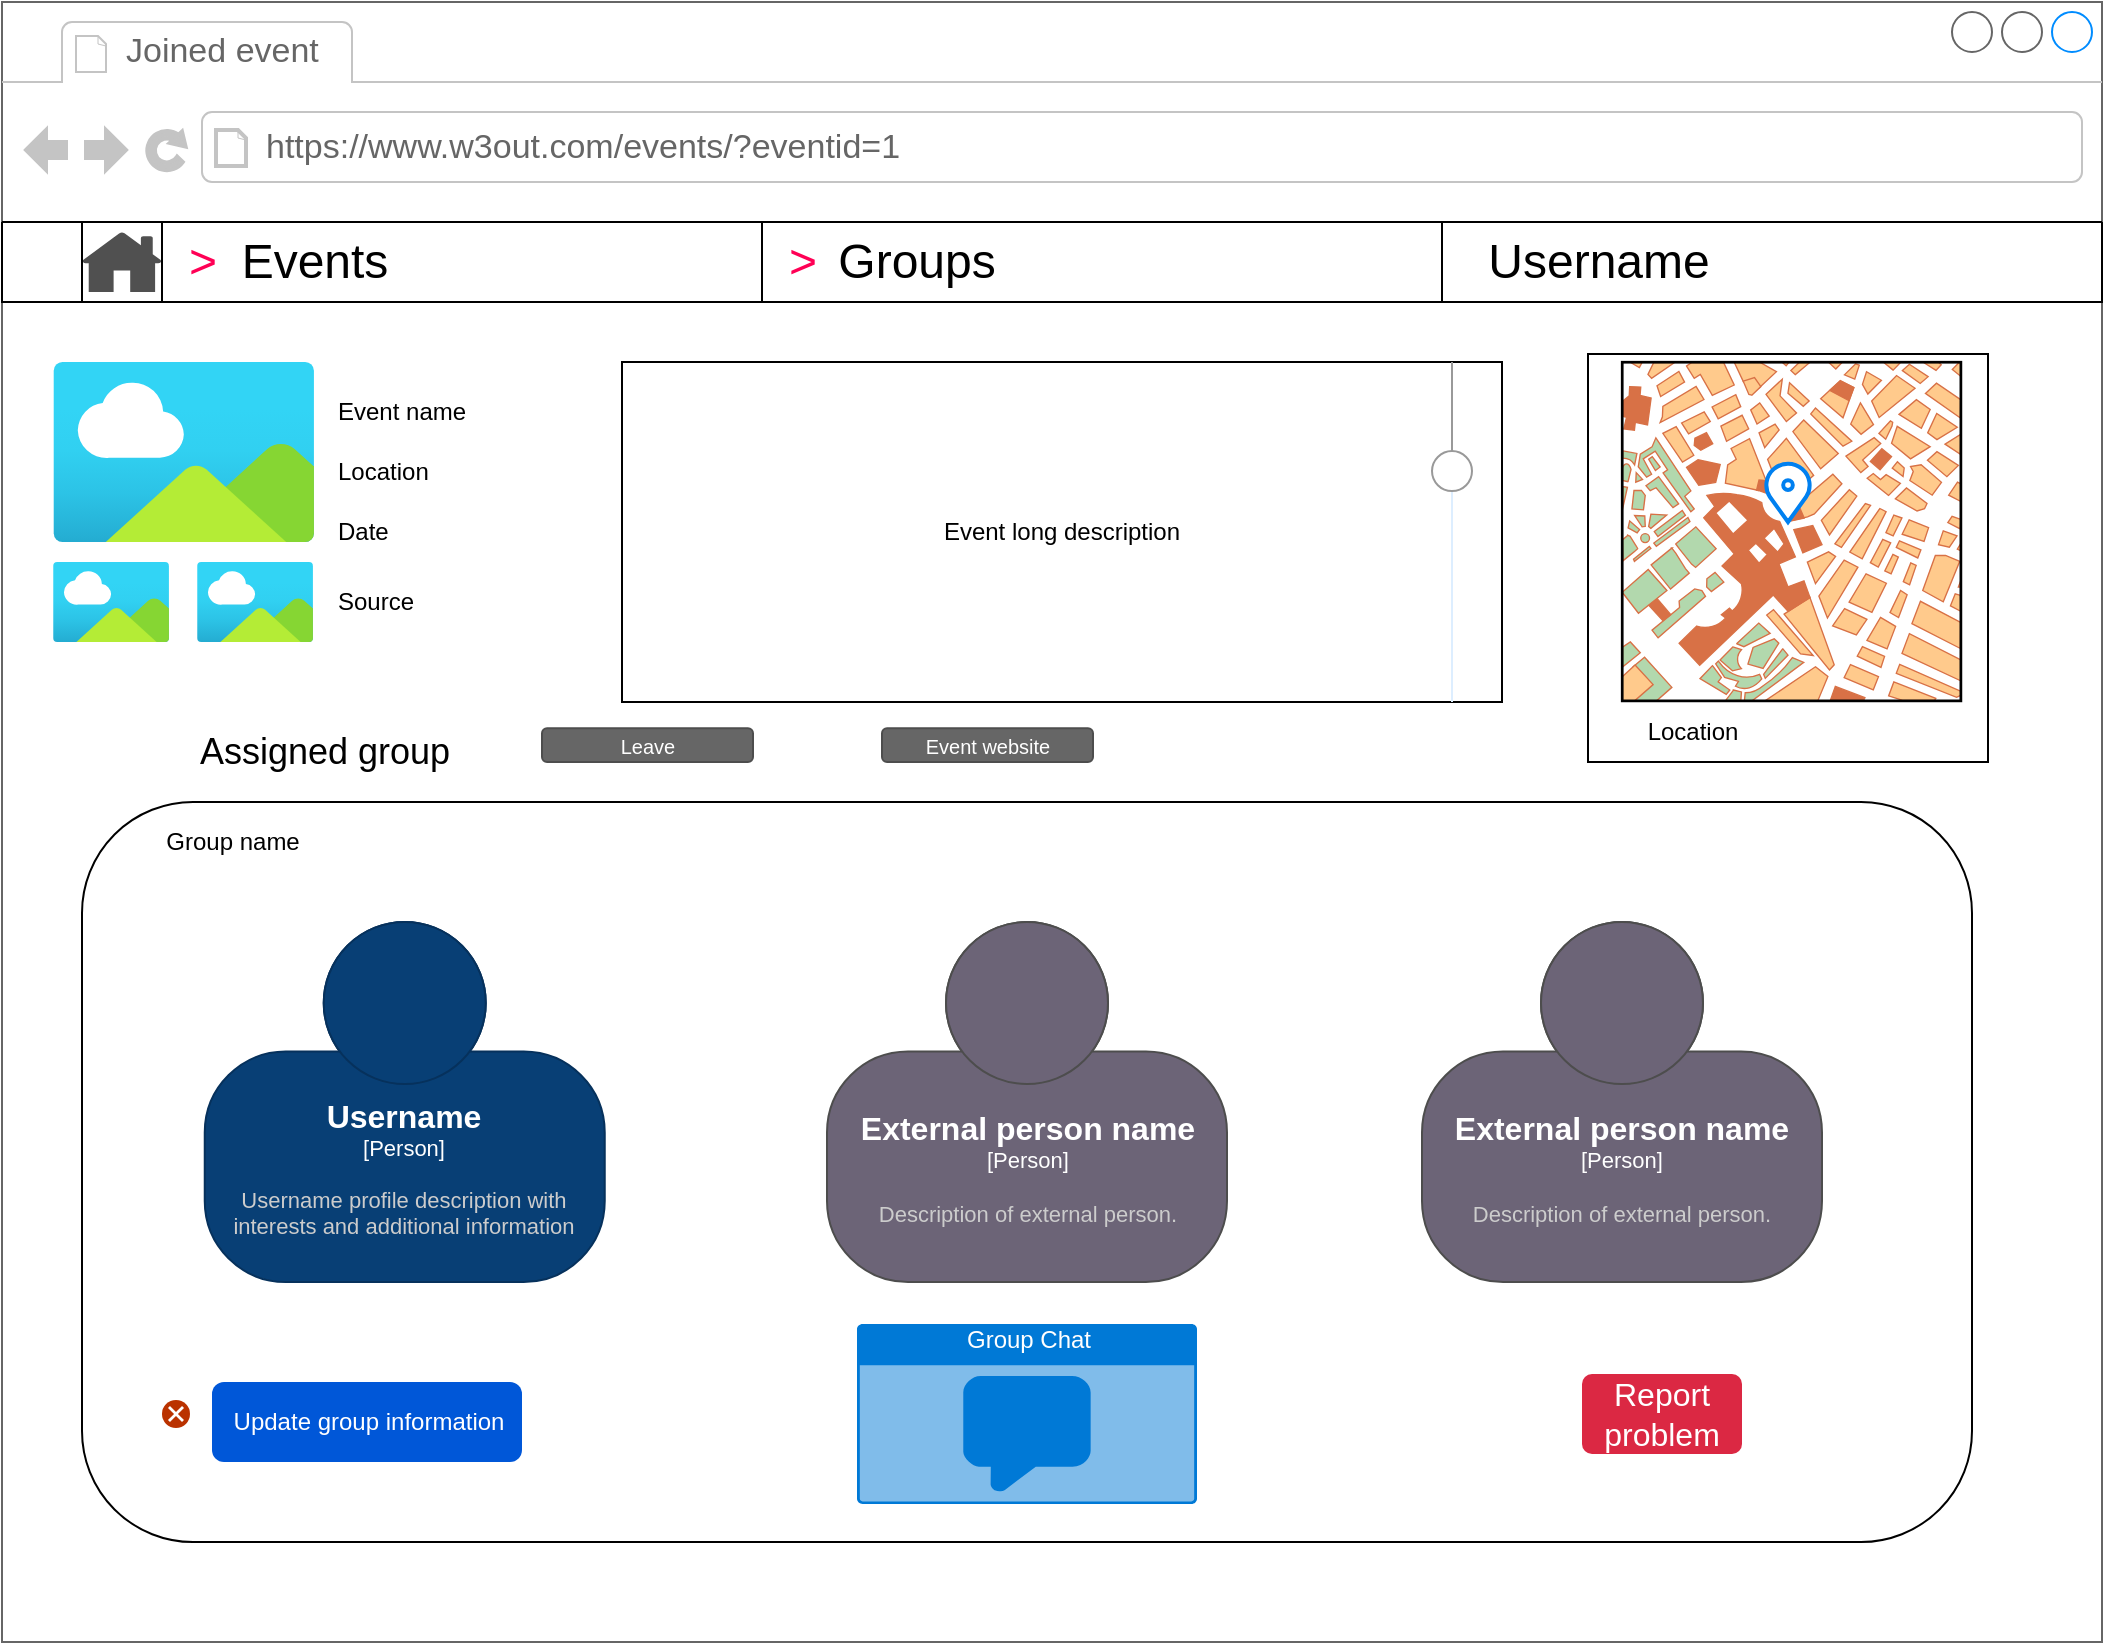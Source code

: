 <mxfile version="21.0.1" type="onedrive"><diagram name="Page-1" id="2cc2dc42-3aac-f2a9-1cec-7a8b7cbee084"><mxGraphModel grid="1" page="1" gridSize="10" guides="1" tooltips="1" connect="1" arrows="1" fold="1" pageScale="1" pageWidth="1100" pageHeight="850" background="none" math="0" shadow="0"><root><mxCell id="0"/><mxCell id="1" parent="0"/><mxCell id="7026571954dc6520-1" value="" style="strokeWidth=1;shadow=0;dashed=0;align=center;html=1;shape=mxgraph.mockup.containers.browserWindow;rSize=0;strokeColor=#666666;mainText=,;recursiveResize=0;rounded=0;labelBackgroundColor=none;fontFamily=Verdana;fontSize=12" vertex="1" parent="1"><mxGeometry x="30" y="20" width="1050" height="820" as="geometry"/></mxCell><mxCell id="7026571954dc6520-2" value="Joined event" style="strokeWidth=1;shadow=0;dashed=0;align=center;html=1;shape=mxgraph.mockup.containers.anchor;fontSize=17;fontColor=#666666;align=left;" vertex="1" parent="7026571954dc6520-1"><mxGeometry x="60" y="12" width="110" height="26" as="geometry"/></mxCell><mxCell id="7026571954dc6520-3" value="https://www.w3out.com/events/?eventid=1" style="strokeWidth=1;shadow=0;dashed=0;align=center;html=1;shape=mxgraph.mockup.containers.anchor;rSize=0;fontSize=17;fontColor=#666666;align=left;" vertex="1" parent="7026571954dc6520-1"><mxGeometry x="130" y="60" width="250" height="26" as="geometry"/></mxCell><mxCell id="wlsTM-EWgnDsblmS1kuD-5" value="" style="shape=image;html=1;verticalAlign=top;verticalLabelPosition=bottom;labelBackgroundColor=#ffffff;imageAspect=0;aspect=fixed;image=https://cdn4.iconfinder.com/data/icons/evil-icons-user-interface/64/menu-128.png" vertex="1" parent="7026571954dc6520-1"><mxGeometry y="110" width="40" height="40" as="geometry"/></mxCell><mxCell id="wlsTM-EWgnDsblmS1kuD-8" value="" style="swimlane;startSize=0;" vertex="1" parent="7026571954dc6520-1"><mxGeometry x="380" y="110" width="340" height="40" as="geometry"/></mxCell><mxCell id="wlsTM-EWgnDsblmS1kuD-11" value="&lt;font style=&quot;font-size: 24px;&quot;&gt;Groups&lt;/font&gt;" style="text;html=1;align=center;verticalAlign=middle;resizable=0;points=[];autosize=1;strokeColor=none;fillColor=none;" vertex="1" parent="wlsTM-EWgnDsblmS1kuD-8"><mxGeometry x="27" width="100" height="40" as="geometry"/></mxCell><mxCell id="wlsTM-EWgnDsblmS1kuD-16" value="&lt;font style=&quot;font-size: 24px;&quot; color=&quot;#ff0055&quot;&gt;&amp;gt;&lt;/font&gt;" style="text;html=1;align=center;verticalAlign=middle;resizable=0;points=[];autosize=1;strokeColor=none;fillColor=none;" vertex="1" parent="wlsTM-EWgnDsblmS1kuD-8"><mxGeometry width="40" height="40" as="geometry"/></mxCell><mxCell id="wlsTM-EWgnDsblmS1kuD-13" value="" style="sketch=0;pointerEvents=1;shadow=0;dashed=0;html=1;strokeColor=none;fillColor=#505050;labelPosition=center;verticalLabelPosition=bottom;verticalAlign=top;outlineConnect=0;align=center;shape=mxgraph.office.concepts.home;" vertex="1" parent="7026571954dc6520-1"><mxGeometry x="40" y="115" width="40" height="30" as="geometry"/></mxCell><mxCell id="PswUvU7GoWv7nSjoJi2_-21" value="Event name" style="text;html=1;align=left;verticalAlign=middle;resizable=0;points=[];autosize=1;strokeColor=none;fillColor=none;" vertex="1" parent="7026571954dc6520-1"><mxGeometry x="166.37" y="190" width="90" height="30" as="geometry"/></mxCell><mxCell id="PswUvU7GoWv7nSjoJi2_-22" value="Location" style="text;html=1;align=left;verticalAlign=middle;resizable=0;points=[];autosize=1;strokeColor=none;fillColor=none;" vertex="1" parent="7026571954dc6520-1"><mxGeometry x="166.37" y="220" width="70" height="30" as="geometry"/></mxCell><mxCell id="PswUvU7GoWv7nSjoJi2_-23" value="Date" style="text;html=1;align=left;verticalAlign=middle;resizable=0;points=[];autosize=1;strokeColor=none;fillColor=none;" vertex="1" parent="7026571954dc6520-1"><mxGeometry x="166.37" y="250" width="50" height="30" as="geometry"/></mxCell><mxCell id="4rItziBb_c25DRYMOsrU-1" value="" style="aspect=fixed;html=1;points=[];align=center;image;fontSize=12;image=img/lib/azure2/general/Image.svg;" vertex="1" parent="7026571954dc6520-1"><mxGeometry x="25.45" y="180" width="130.92" height="90" as="geometry"/></mxCell><mxCell id="4rItziBb_c25DRYMOsrU-3" value="" style="aspect=fixed;html=1;points=[];align=center;image;fontSize=12;image=img/lib/azure2/general/Image.svg;" vertex="1" parent="7026571954dc6520-1"><mxGeometry x="25.45" y="280" width="58.19" height="40" as="geometry"/></mxCell><mxCell id="4rItziBb_c25DRYMOsrU-5" value="Source" style="text;html=1;align=left;verticalAlign=middle;resizable=0;points=[];autosize=1;strokeColor=none;fillColor=none;" vertex="1" parent="7026571954dc6520-1"><mxGeometry x="166.37" y="285" width="60" height="30" as="geometry"/></mxCell><mxCell id="4rItziBb_c25DRYMOsrU-15" value="" style="rounded=1;whiteSpace=wrap;html=1;" vertex="1" parent="7026571954dc6520-1"><mxGeometry x="40" y="400" width="945" height="370" as="geometry"/></mxCell><mxCell id="4rItziBb_c25DRYMOsrU-19" value="Event long description" style="rounded=0;whiteSpace=wrap;html=1;" vertex="1" parent="7026571954dc6520-1"><mxGeometry x="310" y="180" width="440" height="170" as="geometry"/></mxCell><mxCell id="4rItziBb_c25DRYMOsrU-20" value="" style="verticalLabelPosition=bottom;shadow=0;dashed=0;align=center;html=1;verticalAlign=top;strokeWidth=1;shape=mxgraph.mockup.forms.horSlider;strokeColor=#999999;sliderStyle=basic;sliderPos=69.032;handleStyle=circle;fillColor2=#ddeeff;direction=north;" vertex="1" parent="7026571954dc6520-1"><mxGeometry x="710" y="180" width="30" height="170" as="geometry"/></mxCell><mxCell id="4rItziBb_c25DRYMOsrU-21" value="Assigned group" style="text;html=1;align=center;verticalAlign=middle;resizable=0;points=[];autosize=1;strokeColor=none;fillColor=none;fontSize=18;" vertex="1" parent="7026571954dc6520-1"><mxGeometry x="86.37" y="355" width="150" height="40" as="geometry"/></mxCell><object placeholders="1" c4Name="Username" c4Type="Person" c4Description="Username profile description with interests and additional information" label="&lt;font style=&quot;font-size: 16px&quot;&gt;&lt;b&gt;%c4Name%&lt;/b&gt;&lt;/font&gt;&lt;div&gt;[%c4Type%]&lt;/div&gt;&lt;br&gt;&lt;div&gt;&lt;font style=&quot;font-size: 11px&quot;&gt;&lt;font color=&quot;#cccccc&quot;&gt;%c4Description%&lt;/font&gt;&lt;/div&gt;" id="4rItziBb_c25DRYMOsrU-22"><mxCell style="html=1;fontSize=11;dashed=0;whiteSpace=wrap;fillColor=#083F75;strokeColor=#06315C;fontColor=#ffffff;shape=mxgraph.c4.person2;align=center;metaEdit=1;points=[[0.5,0,0],[1,0.5,0],[1,0.75,0],[0.75,1,0],[0.5,1,0],[0.25,1,0],[0,0.75,0],[0,0.5,0]];resizable=0;" vertex="1" parent="7026571954dc6520-1"><mxGeometry x="101.37" y="460" width="200" height="180" as="geometry"/></mxCell></object><object placeholders="1" c4Name="External person name" c4Type="Person" c4Description="Description of external person." label="&lt;font style=&quot;font-size: 16px&quot;&gt;&lt;b&gt;%c4Name%&lt;/b&gt;&lt;/font&gt;&lt;div&gt;[%c4Type%]&lt;/div&gt;&lt;br&gt;&lt;div&gt;&lt;font style=&quot;font-size: 11px&quot;&gt;&lt;font color=&quot;#cccccc&quot;&gt;%c4Description%&lt;/font&gt;&lt;/div&gt;" id="4rItziBb_c25DRYMOsrU-23"><mxCell style="html=1;fontSize=11;dashed=0;whiteSpace=wrap;fillColor=#6C6477;strokeColor=#4D4D4D;fontColor=#ffffff;shape=mxgraph.c4.person2;align=center;metaEdit=1;points=[[0.5,0,0],[1,0.5,0],[1,0.75,0],[0.75,1,0],[0.5,1,0],[0.25,1,0],[0,0.75,0],[0,0.5,0]];resizable=0;" vertex="1" parent="7026571954dc6520-1"><mxGeometry x="412.5" y="460" width="200" height="180" as="geometry"/></mxCell></object><object placeholders="1" c4Name="External person name" c4Type="Person" c4Description="Description of external person." label="&lt;font style=&quot;font-size: 16px&quot;&gt;&lt;b&gt;%c4Name%&lt;/b&gt;&lt;/font&gt;&lt;div&gt;[%c4Type%]&lt;/div&gt;&lt;br&gt;&lt;div&gt;&lt;font style=&quot;font-size: 11px&quot;&gt;&lt;font color=&quot;#cccccc&quot;&gt;%c4Description%&lt;/font&gt;&lt;/div&gt;" id="4rItziBb_c25DRYMOsrU-24"><mxCell style="html=1;fontSize=11;dashed=0;whiteSpace=wrap;fillColor=#6C6477;strokeColor=#4D4D4D;fontColor=#ffffff;shape=mxgraph.c4.person2;align=center;metaEdit=1;points=[[0.5,0,0],[1,0.5,0],[1,0.75,0],[0.75,1,0],[0.5,1,0],[0.25,1,0],[0,0.75,0],[0,0.5,0]];resizable=0;" vertex="1" parent="7026571954dc6520-1"><mxGeometry x="710" y="460" width="200" height="180" as="geometry"/></mxCell></object><mxCell id="4rItziBb_c25DRYMOsrU-26" value="" style="rounded=0;whiteSpace=wrap;html=1;" vertex="1" parent="7026571954dc6520-1"><mxGeometry x="793" y="176" width="200" height="204" as="geometry"/></mxCell><mxCell id="4rItziBb_c25DRYMOsrU-25" value="" style="verticalLabelPosition=bottom;shadow=0;dashed=0;align=center;html=1;verticalAlign=top;strokeWidth=1;shape=mxgraph.mockup.misc.map;" vertex="1" parent="7026571954dc6520-1"><mxGeometry x="810" y="180" width="170" height="170" as="geometry"/></mxCell><mxCell id="4rItziBb_c25DRYMOsrU-27" value="Location" style="text;html=1;align=center;verticalAlign=middle;resizable=0;points=[];autosize=1;strokeColor=none;fillColor=none;" vertex="1" parent="7026571954dc6520-1"><mxGeometry x="810" y="350" width="70" height="30" as="geometry"/></mxCell><mxCell id="4rItziBb_c25DRYMOsrU-28" value="" style="html=1;verticalLabelPosition=bottom;align=center;labelBackgroundColor=#ffffff;verticalAlign=top;strokeWidth=2;strokeColor=#0080F0;shadow=0;dashed=0;shape=mxgraph.ios7.icons.location;" vertex="1" parent="7026571954dc6520-1"><mxGeometry x="881" y="230" width="24" height="30" as="geometry"/></mxCell><mxCell id="4rItziBb_c25DRYMOsrU-29" value="Group name" style="text;html=1;align=center;verticalAlign=middle;resizable=0;points=[];autosize=1;strokeColor=none;fillColor=none;" vertex="1" parent="7026571954dc6520-1"><mxGeometry x="70" y="405" width="90" height="30" as="geometry"/></mxCell><mxCell id="4rItziBb_c25DRYMOsrU-30" value="Update group information" style="rounded=1;fillColor=#0057D8;align=center;strokeColor=none;html=1;fontColor=#ffffff;fontSize=12;sketch=0;" vertex="1" parent="7026571954dc6520-1"><mxGeometry x="105" y="690" width="155" height="40" as="geometry"/></mxCell><mxCell id="4rItziBb_c25DRYMOsrU-31" value="" style="html=1;shadow=0;dashed=0;shape=mxgraph.atlassian.close;fillColor=#BA3200;strokeColor=none;html=1;sketch=0;" vertex="1" parent="7026571954dc6520-1"><mxGeometry x="80" y="699" width="14" height="14" as="geometry"/></mxCell><mxCell id="4rItziBb_c25DRYMOsrU-32" value="Leave" style="rounded=1;html=1;shadow=0;dashed=0;whiteSpace=wrap;fontSize=10;fillColor=#666666;align=center;strokeColor=#4D4D4D;fontColor=#ffffff;" vertex="1" parent="7026571954dc6520-1"><mxGeometry x="270" y="363.12" width="105.5" height="16.88" as="geometry"/></mxCell><mxCell id="4rItziBb_c25DRYMOsrU-33" value="Event website" style="rounded=1;html=1;shadow=0;dashed=0;whiteSpace=wrap;fontSize=10;fillColor=#666666;align=center;strokeColor=#4D4D4D;fontColor=#ffffff;" vertex="1" parent="7026571954dc6520-1"><mxGeometry x="440" y="363.12" width="105.5" height="16.88" as="geometry"/></mxCell><mxCell id="4rItziBb_c25DRYMOsrU-34" value="Group Chat" style="html=1;strokeColor=none;fillColor=#0079D6;labelPosition=center;verticalLabelPosition=middle;verticalAlign=top;align=center;fontSize=12;outlineConnect=0;spacingTop=-6;fontColor=#FFFFFF;sketch=0;shape=mxgraph.sitemap.chat;" vertex="1" parent="7026571954dc6520-1"><mxGeometry x="427.5" y="661" width="170" height="90" as="geometry"/></mxCell><mxCell id="4rItziBb_c25DRYMOsrU-35" value="Report problem" style="html=1;shadow=0;dashed=0;shape=mxgraph.bootstrap.rrect;rSize=5;strokeColor=none;strokeWidth=1;fillColor=#DB2843;fontColor=#FFFFFF;whiteSpace=wrap;align=center;verticalAlign=middle;spacingLeft=0;fontStyle=0;fontSize=16;spacing=5;" vertex="1" parent="7026571954dc6520-1"><mxGeometry x="790" y="686" width="80" height="40" as="geometry"/></mxCell><mxCell id="wlsTM-EWgnDsblmS1kuD-6" value="" style="swimlane;startSize=0;" vertex="1" parent="1"><mxGeometry x="30" y="130" width="40" height="40" as="geometry"/></mxCell><mxCell id="wlsTM-EWgnDsblmS1kuD-7" value="" style="swimlane;startSize=0;" vertex="1" parent="1"><mxGeometry x="70" y="130" width="340" height="40" as="geometry"/></mxCell><mxCell id="wlsTM-EWgnDsblmS1kuD-10" value="&lt;font style=&quot;font-size: 24px;&quot;&gt;Events&lt;/font&gt;" style="text;html=1;align=center;verticalAlign=middle;resizable=0;points=[];autosize=1;strokeColor=none;fillColor=none;" vertex="1" parent="wlsTM-EWgnDsblmS1kuD-7"><mxGeometry x="66" width="100" height="40" as="geometry"/></mxCell><mxCell id="wlsTM-EWgnDsblmS1kuD-15" value="&lt;font style=&quot;font-size: 24px;&quot; color=&quot;#ff0055&quot;&gt;&amp;gt;&lt;/font&gt;" style="text;html=1;align=center;verticalAlign=middle;resizable=0;points=[];autosize=1;strokeColor=none;fillColor=none;" vertex="1" parent="wlsTM-EWgnDsblmS1kuD-7"><mxGeometry x="40" width="40" height="40" as="geometry"/></mxCell><mxCell id="wlsTM-EWgnDsblmS1kuD-9" value="" style="swimlane;startSize=0;" vertex="1" parent="1"><mxGeometry x="750" y="130" width="330" height="40" as="geometry"><mxRectangle x="750" y="130" width="50" height="40" as="alternateBounds"/></mxGeometry></mxCell><mxCell id="wlsTM-EWgnDsblmS1kuD-18" value="&lt;font style=&quot;font-size: 24px;&quot;&gt;Username&lt;/font&gt;" style="text;html=1;align=center;verticalAlign=middle;resizable=0;points=[];autosize=1;strokeColor=none;fillColor=none;" vertex="1" parent="wlsTM-EWgnDsblmS1kuD-9"><mxGeometry x="13" width="130" height="40" as="geometry"/></mxCell><mxCell id="wlsTM-EWgnDsblmS1kuD-14" value="" style="swimlane;startSize=0;" vertex="1" parent="1"><mxGeometry x="70" y="130" width="40" height="40" as="geometry"/></mxCell><mxCell id="4rItziBb_c25DRYMOsrU-4" value="" style="aspect=fixed;html=1;points=[];align=center;image;fontSize=12;image=img/lib/azure2/general/Image.svg;" vertex="1" parent="1"><mxGeometry x="127.45" y="300" width="58.19" height="40" as="geometry"/></mxCell></root></mxGraphModel></diagram></mxfile>
